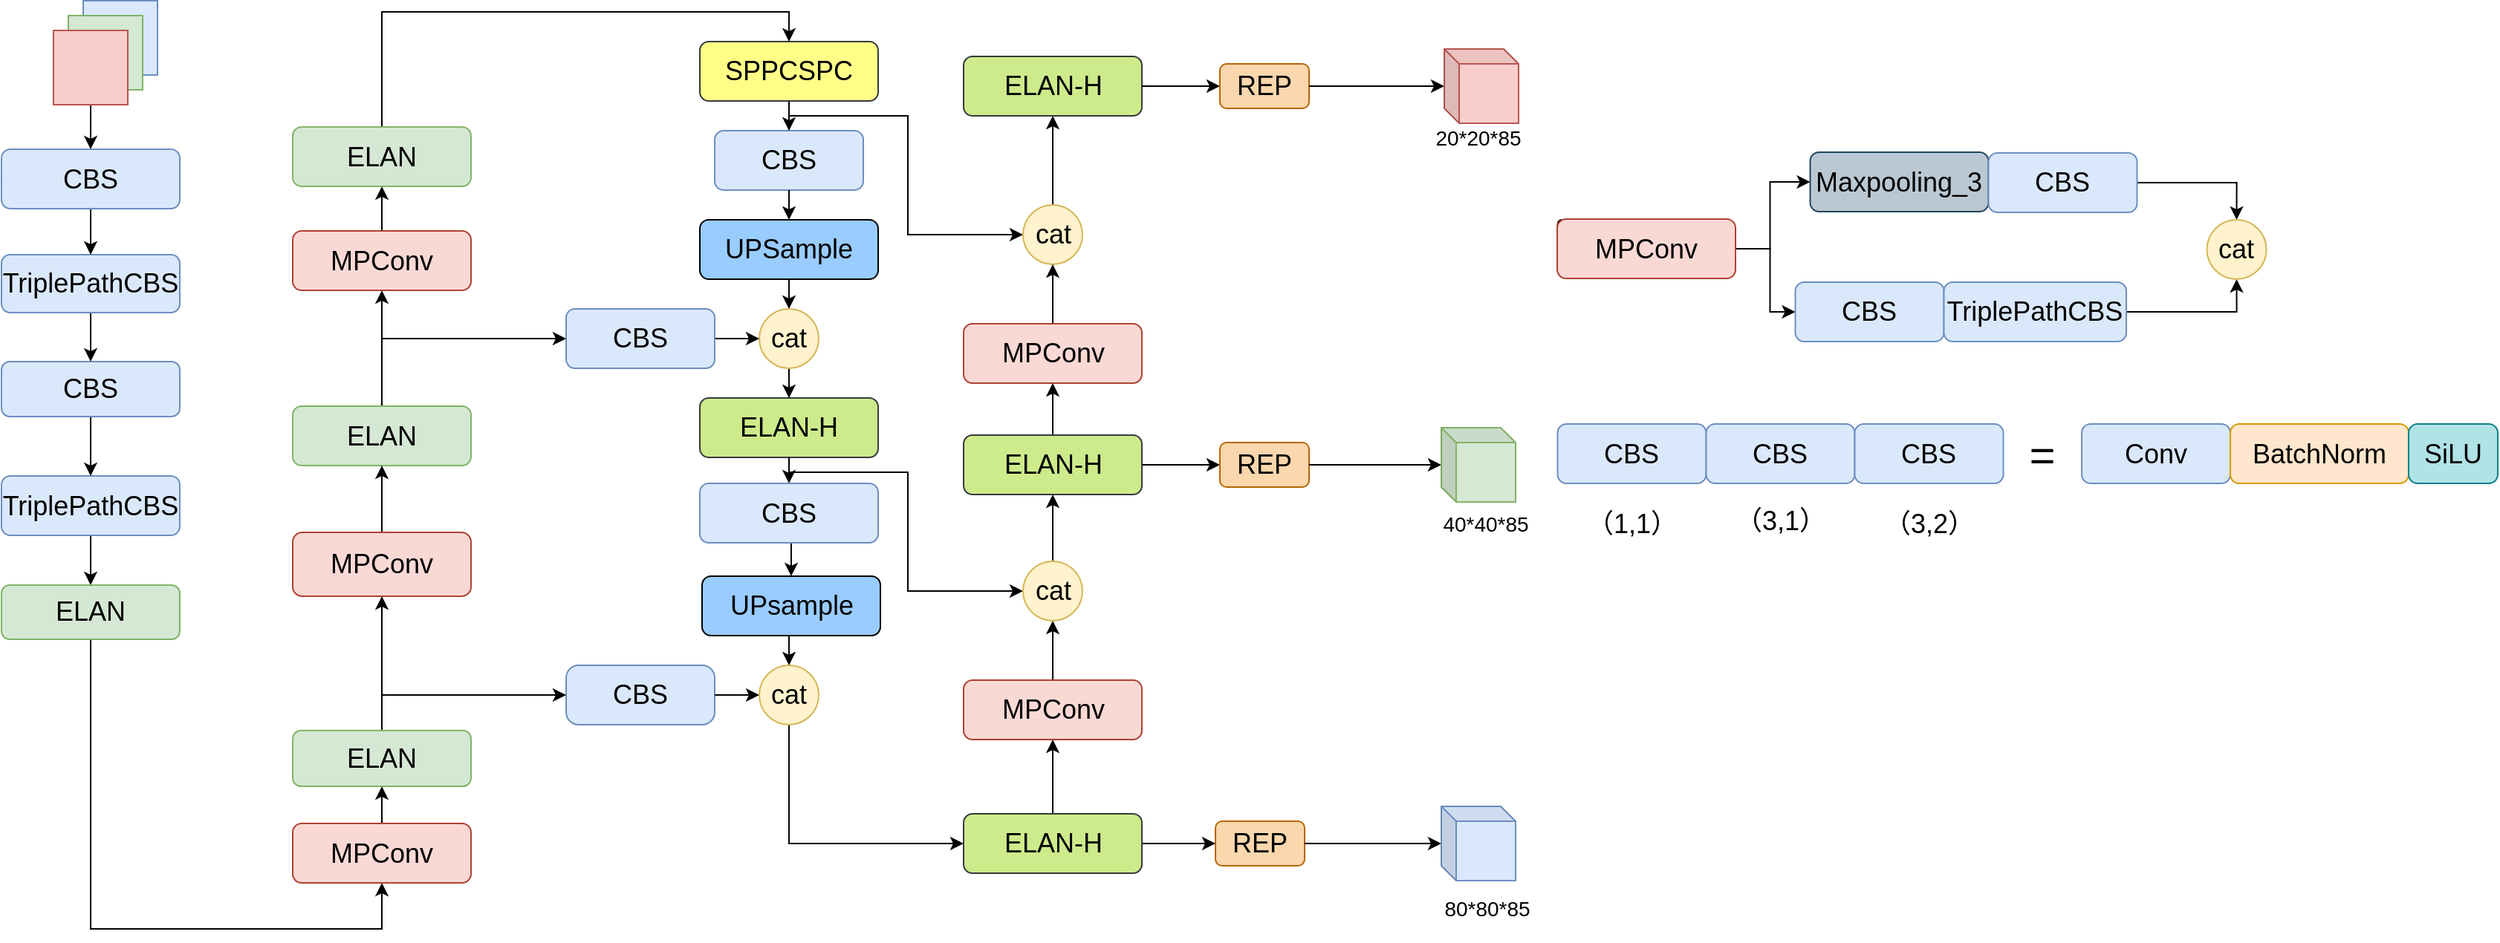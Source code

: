 <mxfile version="23.1.7" type="github">
  <diagram id="i7gGXflLBzXJQ1Onad0F" name="第 1 页">
    <mxGraphModel dx="2263" dy="862" grid="1" gridSize="10" guides="1" tooltips="1" connect="1" arrows="1" fold="1" page="1" pageScale="1" pageWidth="827" pageHeight="1169" math="0" shadow="0">
      <root>
        <mxCell id="0" />
        <mxCell id="1" parent="0" />
        <mxCell id="0HR0Q5YfOQkqM-VOm0JT-1" style="edgeStyle=orthogonalEdgeStyle;rounded=0;orthogonalLoop=1;jettySize=auto;html=1;exitX=0.5;exitY=1;exitDx=0;exitDy=0;" edge="1" parent="1" source="0HR0Q5YfOQkqM-VOm0JT-3" target="0HR0Q5YfOQkqM-VOm0JT-4">
          <mxGeometry relative="1" as="geometry" />
        </mxCell>
        <mxCell id="0HR0Q5YfOQkqM-VOm0JT-2" style="edgeStyle=orthogonalEdgeStyle;rounded=0;orthogonalLoop=1;jettySize=auto;html=1;exitX=0.5;exitY=1;exitDx=0;exitDy=0;entryX=0;entryY=0.5;entryDx=0;entryDy=0;" edge="1" parent="1" source="0HR0Q5YfOQkqM-VOm0JT-3" target="0HR0Q5YfOQkqM-VOm0JT-20">
          <mxGeometry relative="1" as="geometry">
            <Array as="points">
              <mxPoint x="310" y="170" />
              <mxPoint x="390" y="170" />
              <mxPoint x="390" y="250" />
            </Array>
          </mxGeometry>
        </mxCell>
        <mxCell id="0HR0Q5YfOQkqM-VOm0JT-3" value="&lt;font style=&quot;font-size: 18px;&quot;&gt;SPPCSPC&lt;/font&gt;" style="rounded=1;whiteSpace=wrap;html=1;fillColor=#ffff88;strokeColor=#36393d;" vertex="1" parent="1">
          <mxGeometry x="250" y="120" width="120" height="40" as="geometry" />
        </mxCell>
        <mxCell id="0HR0Q5YfOQkqM-VOm0JT-4" value="&lt;font style=&quot;font-size: 18px;&quot;&gt;CBS&lt;/font&gt;" style="rounded=1;whiteSpace=wrap;html=1;fillColor=#dae8fc;strokeColor=#6c8ebf;" vertex="1" parent="1">
          <mxGeometry x="260" y="180" width="100" height="40" as="geometry" />
        </mxCell>
        <mxCell id="0HR0Q5YfOQkqM-VOm0JT-5" style="edgeStyle=orthogonalEdgeStyle;rounded=0;orthogonalLoop=1;jettySize=auto;html=1;exitX=0.5;exitY=1;exitDx=0;exitDy=0;entryX=0.5;entryY=0;entryDx=0;entryDy=0;" edge="1" parent="1" source="0HR0Q5YfOQkqM-VOm0JT-6" target="0HR0Q5YfOQkqM-VOm0JT-8">
          <mxGeometry relative="1" as="geometry" />
        </mxCell>
        <mxCell id="0HR0Q5YfOQkqM-VOm0JT-6" value="&lt;font style=&quot;font-size: 18px;&quot;&gt;UPSample&lt;/font&gt;" style="rounded=1;whiteSpace=wrap;html=1;fillColor=#99CCFF;" vertex="1" parent="1">
          <mxGeometry x="250" y="240" width="120" height="40" as="geometry" />
        </mxCell>
        <mxCell id="0HR0Q5YfOQkqM-VOm0JT-7" value="" style="edgeStyle=orthogonalEdgeStyle;rounded=0;orthogonalLoop=1;jettySize=auto;html=1;" edge="1" parent="1" source="0HR0Q5YfOQkqM-VOm0JT-8" target="0HR0Q5YfOQkqM-VOm0JT-15">
          <mxGeometry relative="1" as="geometry" />
        </mxCell>
        <mxCell id="0HR0Q5YfOQkqM-VOm0JT-8" value="&lt;font style=&quot;font-size: 18px;&quot;&gt;cat&lt;/font&gt;" style="ellipse;whiteSpace=wrap;html=1;rounded=1;fillColor=#fff2cc;strokeColor=#d6b656;" vertex="1" parent="1">
          <mxGeometry x="290" y="300" width="40" height="40" as="geometry" />
        </mxCell>
        <mxCell id="0HR0Q5YfOQkqM-VOm0JT-9" style="edgeStyle=orthogonalEdgeStyle;rounded=0;orthogonalLoop=1;jettySize=auto;html=1;exitX=1;exitY=0.5;exitDx=0;exitDy=0;" edge="1" parent="1" source="0HR0Q5YfOQkqM-VOm0JT-10" target="0HR0Q5YfOQkqM-VOm0JT-8">
          <mxGeometry relative="1" as="geometry" />
        </mxCell>
        <mxCell id="0HR0Q5YfOQkqM-VOm0JT-10" value="&lt;font style=&quot;font-size: 18px;&quot;&gt;CBS&lt;/font&gt;" style="rounded=1;whiteSpace=wrap;html=1;fillColor=#dae8fc;strokeColor=#6c8ebf;" vertex="1" parent="1">
          <mxGeometry x="160" y="300" width="100" height="40" as="geometry" />
        </mxCell>
        <mxCell id="0HR0Q5YfOQkqM-VOm0JT-11" value="&lt;font style=&quot;font-size: 18px;&quot;&gt;CBS&lt;/font&gt;" style="rounded=1;whiteSpace=wrap;html=1;fillColor=#dae8fc;strokeColor=#6c8ebf;arcSize=21;" vertex="1" parent="1">
          <mxGeometry x="160" y="540" width="100" height="40" as="geometry" />
        </mxCell>
        <mxCell id="0HR0Q5YfOQkqM-VOm0JT-12" value="" style="edgeStyle=orthogonalEdgeStyle;rounded=0;orthogonalLoop=1;jettySize=auto;html=1;entryX=0;entryY=0.5;entryDx=0;entryDy=0;" edge="1" parent="1" source="0HR0Q5YfOQkqM-VOm0JT-13" target="0HR0Q5YfOQkqM-VOm0JT-50">
          <mxGeometry relative="1" as="geometry">
            <mxPoint x="310.571" y="600" as="targetPoint" />
            <Array as="points">
              <mxPoint x="310" y="660" />
            </Array>
          </mxGeometry>
        </mxCell>
        <mxCell id="0HR0Q5YfOQkqM-VOm0JT-13" value="&lt;font style=&quot;font-size: 18px;&quot;&gt;cat&lt;/font&gt;" style="ellipse;whiteSpace=wrap;html=1;rounded=1;fillColor=#fff2cc;strokeColor=#d6b656;" vertex="1" parent="1">
          <mxGeometry x="290" y="540" width="40" height="40" as="geometry" />
        </mxCell>
        <mxCell id="0HR0Q5YfOQkqM-VOm0JT-14" style="edgeStyle=orthogonalEdgeStyle;rounded=0;orthogonalLoop=1;jettySize=auto;html=1;exitX=0.5;exitY=1;exitDx=0;exitDy=0;entryX=0;entryY=0.5;entryDx=0;entryDy=0;" edge="1" parent="1" source="0HR0Q5YfOQkqM-VOm0JT-15" target="0HR0Q5YfOQkqM-VOm0JT-29">
          <mxGeometry relative="1" as="geometry">
            <Array as="points">
              <mxPoint x="310" y="410" />
              <mxPoint x="390" y="410" />
              <mxPoint x="390" y="490" />
            </Array>
          </mxGeometry>
        </mxCell>
        <mxCell id="0HR0Q5YfOQkqM-VOm0JT-15" value="&lt;font style=&quot;font-size: 18px;&quot;&gt;ELAN-H&lt;/font&gt;" style="rounded=1;whiteSpace=wrap;html=1;fillColor=#cdeb8b;strokeColor=#36393d;" vertex="1" parent="1">
          <mxGeometry x="250" y="360" width="120" height="40" as="geometry" />
        </mxCell>
        <mxCell id="0HR0Q5YfOQkqM-VOm0JT-16" style="edgeStyle=orthogonalEdgeStyle;rounded=0;orthogonalLoop=1;jettySize=auto;html=1;exitX=0.5;exitY=1;exitDx=0;exitDy=0;entryX=0.5;entryY=0;entryDx=0;entryDy=0;" edge="1" parent="1" source="0HR0Q5YfOQkqM-VOm0JT-15" target="0HR0Q5YfOQkqM-VOm0JT-51">
          <mxGeometry relative="1" as="geometry">
            <mxPoint x="311" y="445" as="sourcePoint" />
          </mxGeometry>
        </mxCell>
        <mxCell id="0HR0Q5YfOQkqM-VOm0JT-17" style="edgeStyle=orthogonalEdgeStyle;rounded=0;orthogonalLoop=1;jettySize=auto;html=1;exitX=0.5;exitY=1;exitDx=0;exitDy=0;entryX=0.5;entryY=0;entryDx=0;entryDy=0;fontFamily=Tahoma;fontSize=6;" edge="1" parent="1" source="0HR0Q5YfOQkqM-VOm0JT-18" target="0HR0Q5YfOQkqM-VOm0JT-13">
          <mxGeometry relative="1" as="geometry" />
        </mxCell>
        <mxCell id="0HR0Q5YfOQkqM-VOm0JT-18" value="&lt;font style=&quot;font-size: 18px;&quot;&gt;UPsample&lt;/font&gt;" style="rounded=1;whiteSpace=wrap;html=1;fillColor=#99CCFF;" vertex="1" parent="1">
          <mxGeometry x="251.5" y="480" width="120" height="40" as="geometry" />
        </mxCell>
        <mxCell id="0HR0Q5YfOQkqM-VOm0JT-19" style="edgeStyle=orthogonalEdgeStyle;rounded=0;orthogonalLoop=1;jettySize=auto;html=1;exitX=0.5;exitY=0;exitDx=0;exitDy=0;entryX=0.5;entryY=1;entryDx=0;entryDy=0;" edge="1" parent="1" source="0HR0Q5YfOQkqM-VOm0JT-20" target="0HR0Q5YfOQkqM-VOm0JT-30">
          <mxGeometry relative="1" as="geometry" />
        </mxCell>
        <mxCell id="0HR0Q5YfOQkqM-VOm0JT-20" value="&lt;font style=&quot;font-size: 18px;&quot;&gt;cat&lt;/font&gt;" style="ellipse;whiteSpace=wrap;html=1;rounded=1;fillColor=#fff2cc;strokeColor=#d6b656;" vertex="1" parent="1">
          <mxGeometry x="467.5" y="230" width="40" height="40" as="geometry" />
        </mxCell>
        <mxCell id="0HR0Q5YfOQkqM-VOm0JT-21" value="" style="edgeStyle=orthogonalEdgeStyle;rounded=0;orthogonalLoop=1;jettySize=auto;html=1;entryX=0.5;entryY=1;entryDx=0;entryDy=0;" edge="1" parent="1" source="0HR0Q5YfOQkqM-VOm0JT-22" target="0HR0Q5YfOQkqM-VOm0JT-20">
          <mxGeometry relative="1" as="geometry">
            <mxPoint x="486" y="320" as="targetPoint" />
          </mxGeometry>
        </mxCell>
        <mxCell id="0HR0Q5YfOQkqM-VOm0JT-22" value="&lt;font style=&quot;font-size: 18px;&quot;&gt;MPConv&lt;/font&gt;" style="whiteSpace=wrap;html=1;rounded=1;fillColor=#fad9d5;strokeColor=#ae4132;" vertex="1" parent="1">
          <mxGeometry x="427.5" y="310" width="120" height="40" as="geometry" />
        </mxCell>
        <mxCell id="0HR0Q5YfOQkqM-VOm0JT-23" value="" style="edgeStyle=orthogonalEdgeStyle;rounded=0;orthogonalLoop=1;jettySize=auto;html=1;" edge="1" parent="1" source="0HR0Q5YfOQkqM-VOm0JT-25" target="0HR0Q5YfOQkqM-VOm0JT-22">
          <mxGeometry relative="1" as="geometry" />
        </mxCell>
        <mxCell id="0HR0Q5YfOQkqM-VOm0JT-24" style="edgeStyle=orthogonalEdgeStyle;rounded=0;orthogonalLoop=1;jettySize=auto;html=1;exitX=1;exitY=0.5;exitDx=0;exitDy=0;entryX=0;entryY=0.5;entryDx=0;entryDy=0;" edge="1" parent="1" source="0HR0Q5YfOQkqM-VOm0JT-25" target="0HR0Q5YfOQkqM-VOm0JT-33">
          <mxGeometry relative="1" as="geometry" />
        </mxCell>
        <mxCell id="0HR0Q5YfOQkqM-VOm0JT-25" value="&lt;font style=&quot;font-size: 18px;&quot;&gt;ELAN-H&lt;/font&gt;" style="whiteSpace=wrap;html=1;rounded=1;fillColor=#cdeb8b;strokeColor=#36393d;" vertex="1" parent="1">
          <mxGeometry x="427.5" y="385" width="120" height="40" as="geometry" />
        </mxCell>
        <mxCell id="0HR0Q5YfOQkqM-VOm0JT-26" style="edgeStyle=orthogonalEdgeStyle;rounded=0;orthogonalLoop=1;jettySize=auto;html=1;exitX=0.5;exitY=0;exitDx=0;exitDy=0;entryX=0.5;entryY=1;entryDx=0;entryDy=0;" edge="1" parent="1" source="0HR0Q5YfOQkqM-VOm0JT-27" target="0HR0Q5YfOQkqM-VOm0JT-29">
          <mxGeometry relative="1" as="geometry" />
        </mxCell>
        <mxCell id="0HR0Q5YfOQkqM-VOm0JT-27" value="&lt;font style=&quot;font-size: 18px;&quot;&gt;MPConv&lt;/font&gt;" style="whiteSpace=wrap;html=1;rounded=1;fillColor=#fad9d5;strokeColor=#ae4132;" vertex="1" parent="1">
          <mxGeometry x="427.5" y="550" width="120" height="40" as="geometry" />
        </mxCell>
        <mxCell id="0HR0Q5YfOQkqM-VOm0JT-28" value="" style="edgeStyle=orthogonalEdgeStyle;rounded=0;orthogonalLoop=1;jettySize=auto;html=1;" edge="1" parent="1" source="0HR0Q5YfOQkqM-VOm0JT-29" target="0HR0Q5YfOQkqM-VOm0JT-25">
          <mxGeometry relative="1" as="geometry" />
        </mxCell>
        <mxCell id="0HR0Q5YfOQkqM-VOm0JT-29" value="&lt;font style=&quot;font-size: 18px;&quot;&gt;cat&lt;/font&gt;" style="ellipse;whiteSpace=wrap;html=1;rounded=1;fillColor=#fff2cc;strokeColor=#d6b656;" vertex="1" parent="1">
          <mxGeometry x="467.5" y="470" width="40" height="40" as="geometry" />
        </mxCell>
        <mxCell id="0HR0Q5YfOQkqM-VOm0JT-30" value="&lt;font style=&quot;font-size: 18px;&quot;&gt;ELAN-H&lt;/font&gt;" style="rounded=1;whiteSpace=wrap;html=1;fillColor=#cdeb8b;strokeColor=#36393d;" vertex="1" parent="1">
          <mxGeometry x="427.5" y="130" width="120" height="40" as="geometry" />
        </mxCell>
        <mxCell id="0HR0Q5YfOQkqM-VOm0JT-31" style="edgeStyle=orthogonalEdgeStyle;rounded=0;orthogonalLoop=1;jettySize=auto;html=1;entryX=0;entryY=0.5;entryDx=0;entryDy=0;exitX=1;exitY=0.5;exitDx=0;exitDy=0;" edge="1" parent="1" source="0HR0Q5YfOQkqM-VOm0JT-30" target="0HR0Q5YfOQkqM-VOm0JT-32">
          <mxGeometry relative="1" as="geometry">
            <mxPoint x="538" y="140" as="sourcePoint" />
          </mxGeometry>
        </mxCell>
        <mxCell id="0HR0Q5YfOQkqM-VOm0JT-32" value="&lt;font style=&quot;font-size: 18px;&quot;&gt;REP&lt;/font&gt;" style="rounded=1;whiteSpace=wrap;html=1;fillColor=#fad7ac;strokeColor=#b46504;" vertex="1" parent="1">
          <mxGeometry x="600" y="135" width="60" height="30" as="geometry" />
        </mxCell>
        <mxCell id="0HR0Q5YfOQkqM-VOm0JT-33" value="&lt;font style=&quot;font-size: 18px;&quot;&gt;REP&lt;/font&gt;" style="rounded=1;whiteSpace=wrap;html=1;fillColor=#fad7ac;strokeColor=#b46504;" vertex="1" parent="1">
          <mxGeometry x="600" y="390" width="60" height="30" as="geometry" />
        </mxCell>
        <mxCell id="0HR0Q5YfOQkqM-VOm0JT-34" value="&lt;font style=&quot;font-size: 18px;&quot;&gt;REP&lt;/font&gt;" style="rounded=1;whiteSpace=wrap;html=1;fillColor=#fad7ac;strokeColor=#b46504;" vertex="1" parent="1">
          <mxGeometry x="597" y="645" width="60" height="30" as="geometry" />
        </mxCell>
        <mxCell id="0HR0Q5YfOQkqM-VOm0JT-35" value="" style="edgeStyle=orthogonalEdgeStyle;rounded=0;orthogonalLoop=1;jettySize=auto;html=1;exitX=1;exitY=0.5;exitDx=0;exitDy=0;" edge="1" parent="1" source="0HR0Q5YfOQkqM-VOm0JT-32" target="0HR0Q5YfOQkqM-VOm0JT-38">
          <mxGeometry relative="1" as="geometry">
            <mxPoint x="721" y="150.0" as="sourcePoint" />
          </mxGeometry>
        </mxCell>
        <mxCell id="0HR0Q5YfOQkqM-VOm0JT-36" value="" style="edgeStyle=orthogonalEdgeStyle;rounded=0;orthogonalLoop=1;jettySize=auto;html=1;exitX=1;exitY=0.5;exitDx=0;exitDy=0;" edge="1" parent="1" source="0HR0Q5YfOQkqM-VOm0JT-33" target="0HR0Q5YfOQkqM-VOm0JT-39">
          <mxGeometry relative="1" as="geometry">
            <mxPoint x="721" y="363.5" as="sourcePoint" />
          </mxGeometry>
        </mxCell>
        <mxCell id="0HR0Q5YfOQkqM-VOm0JT-37" value="" style="edgeStyle=orthogonalEdgeStyle;rounded=0;orthogonalLoop=1;jettySize=auto;html=1;exitX=1;exitY=0.5;exitDx=0;exitDy=0;" edge="1" parent="1" source="0HR0Q5YfOQkqM-VOm0JT-34" target="0HR0Q5YfOQkqM-VOm0JT-40">
          <mxGeometry relative="1" as="geometry">
            <mxPoint x="718" y="665" as="sourcePoint" />
          </mxGeometry>
        </mxCell>
        <mxCell id="0HR0Q5YfOQkqM-VOm0JT-38" value="" style="shape=cube;whiteSpace=wrap;html=1;boundedLbl=1;backgroundOutline=1;darkOpacity=0.05;darkOpacity2=0.1;size=10;fontStyle=1;fillColor=#f8cecc;strokeColor=#b85450;" vertex="1" parent="1">
          <mxGeometry x="751" y="125" width="50" height="50" as="geometry" />
        </mxCell>
        <mxCell id="0HR0Q5YfOQkqM-VOm0JT-39" value="" style="shape=cube;whiteSpace=wrap;html=1;boundedLbl=1;backgroundOutline=1;darkOpacity=0.05;darkOpacity2=0.1;size=10;fillColor=#d5e8d4;strokeColor=#82b366;" vertex="1" parent="1">
          <mxGeometry x="749" y="380" width="50" height="50" as="geometry" />
        </mxCell>
        <mxCell id="0HR0Q5YfOQkqM-VOm0JT-40" value="" style="shape=cube;whiteSpace=wrap;html=1;boundedLbl=1;backgroundOutline=1;darkOpacity=0.05;darkOpacity2=0.1;size=10;fillColor=#dae8fc;strokeColor=#6c8ebf;" vertex="1" parent="1">
          <mxGeometry x="749" y="635" width="50" height="50" as="geometry" />
        </mxCell>
        <mxCell id="0HR0Q5YfOQkqM-VOm0JT-41" value="&lt;font style=&quot;font-size: 14px;&quot;&gt;20*20*85&lt;/font&gt;" style="text;html=1;strokeColor=none;fillColor=none;align=center;verticalAlign=middle;whiteSpace=wrap;rounded=0;strokeWidth=1;fontSize=12;" vertex="1" parent="1">
          <mxGeometry x="746" y="170" width="56" height="30" as="geometry" />
        </mxCell>
        <mxCell id="0HR0Q5YfOQkqM-VOm0JT-42" value="&lt;font style=&quot;font-size: 14px;&quot;&gt;40*40*85&lt;/font&gt;" style="text;html=1;strokeColor=none;fillColor=none;align=center;verticalAlign=middle;whiteSpace=wrap;rounded=0;strokeWidth=1;fontSize=12;" vertex="1" parent="1">
          <mxGeometry x="751" y="430" width="56" height="30" as="geometry" />
        </mxCell>
        <mxCell id="0HR0Q5YfOQkqM-VOm0JT-43" value="&lt;font style=&quot;font-size: 14px;&quot;&gt;80*80*85&lt;/font&gt;" style="text;html=1;strokeColor=none;fillColor=none;align=center;verticalAlign=middle;whiteSpace=wrap;rounded=0;strokeWidth=1;fontSize=12;" vertex="1" parent="1">
          <mxGeometry x="752" y="689" width="56" height="30" as="geometry" />
        </mxCell>
        <mxCell id="0HR0Q5YfOQkqM-VOm0JT-44" style="edgeStyle=orthogonalEdgeStyle;rounded=0;orthogonalLoop=1;jettySize=auto;html=1;exitX=1;exitY=0.5;exitDx=0;exitDy=0;entryX=0;entryY=0.5;entryDx=0;entryDy=0;fontFamily=Tahoma;fontSize=6;" edge="1" parent="1" source="0HR0Q5YfOQkqM-VOm0JT-11" target="0HR0Q5YfOQkqM-VOm0JT-13">
          <mxGeometry relative="1" as="geometry">
            <mxPoint x="273.5" y="565" as="sourcePoint" />
          </mxGeometry>
        </mxCell>
        <mxCell id="0HR0Q5YfOQkqM-VOm0JT-45" style="edgeStyle=orthogonalEdgeStyle;rounded=0;orthogonalLoop=1;jettySize=auto;html=1;exitX=0.5;exitY=1;exitDx=0;exitDy=0;entryX=0.5;entryY=0;entryDx=0;entryDy=0;fontFamily=Tahoma;fontSize=6;" edge="1" parent="1" source="0HR0Q5YfOQkqM-VOm0JT-51" target="0HR0Q5YfOQkqM-VOm0JT-18">
          <mxGeometry relative="1" as="geometry">
            <mxPoint x="310" y="506" as="sourcePoint" />
          </mxGeometry>
        </mxCell>
        <mxCell id="0HR0Q5YfOQkqM-VOm0JT-46" style="edgeStyle=orthogonalEdgeStyle;rounded=0;orthogonalLoop=1;jettySize=auto;html=1;exitX=0.5;exitY=1;exitDx=0;exitDy=0;entryX=0.5;entryY=0;entryDx=0;entryDy=0;fontFamily=Tahoma;fontSize=6;" edge="1" parent="1" source="0HR0Q5YfOQkqM-VOm0JT-4" target="0HR0Q5YfOQkqM-VOm0JT-6">
          <mxGeometry relative="1" as="geometry">
            <mxPoint x="310" y="287" as="sourcePoint" />
          </mxGeometry>
        </mxCell>
        <mxCell id="0HR0Q5YfOQkqM-VOm0JT-47" style="edgeStyle=orthogonalEdgeStyle;rounded=0;orthogonalLoop=1;jettySize=auto;html=1;exitX=0.5;exitY=1;exitDx=0;exitDy=0;fontFamily=Tahoma;fontSize=6;" edge="1" parent="1">
          <mxGeometry relative="1" as="geometry">
            <mxPoint x="360" y="290.5" as="sourcePoint" />
            <mxPoint x="360" y="290.5" as="targetPoint" />
          </mxGeometry>
        </mxCell>
        <mxCell id="0HR0Q5YfOQkqM-VOm0JT-48" style="edgeStyle=orthogonalEdgeStyle;rounded=0;orthogonalLoop=1;jettySize=auto;html=1;exitX=1;exitY=0.5;exitDx=0;exitDy=0;entryX=0;entryY=0.5;entryDx=0;entryDy=0;" edge="1" parent="1" source="0HR0Q5YfOQkqM-VOm0JT-50" target="0HR0Q5YfOQkqM-VOm0JT-34">
          <mxGeometry relative="1" as="geometry" />
        </mxCell>
        <mxCell id="0HR0Q5YfOQkqM-VOm0JT-49" style="edgeStyle=orthogonalEdgeStyle;rounded=0;orthogonalLoop=1;jettySize=auto;html=1;exitX=0.5;exitY=0;exitDx=0;exitDy=0;entryX=0.5;entryY=1;entryDx=0;entryDy=0;" edge="1" parent="1" source="0HR0Q5YfOQkqM-VOm0JT-50" target="0HR0Q5YfOQkqM-VOm0JT-27">
          <mxGeometry relative="1" as="geometry" />
        </mxCell>
        <mxCell id="0HR0Q5YfOQkqM-VOm0JT-50" value="&lt;font style=&quot;font-size: 18px;&quot;&gt;ELAN-H&lt;/font&gt;" style="whiteSpace=wrap;html=1;rounded=1;fillColor=#cdeb8b;strokeColor=#36393d;" vertex="1" parent="1">
          <mxGeometry x="427.5" y="640" width="120" height="40" as="geometry" />
        </mxCell>
        <mxCell id="0HR0Q5YfOQkqM-VOm0JT-51" value="&lt;font style=&quot;font-size: 18px;&quot;&gt;CBS&lt;/font&gt;" style="rounded=1;whiteSpace=wrap;html=1;fillColor=#dae8fc;strokeColor=#6c8ebf;" vertex="1" parent="1">
          <mxGeometry x="250" y="417.5" width="120" height="40" as="geometry" />
        </mxCell>
        <mxCell id="0HR0Q5YfOQkqM-VOm0JT-52" value="" style="whiteSpace=wrap;html=1;aspect=fixed;fillColor=#dae8fc;strokeColor=#6c8ebf;" vertex="1" parent="1">
          <mxGeometry x="-165" y="92.5" width="50" height="50" as="geometry" />
        </mxCell>
        <mxCell id="0HR0Q5YfOQkqM-VOm0JT-53" value="" style="whiteSpace=wrap;html=1;aspect=fixed;fillColor=#d5e8d4;strokeColor=#82b366;" vertex="1" parent="1">
          <mxGeometry x="-175" y="102.5" width="50" height="50" as="geometry" />
        </mxCell>
        <mxCell id="0HR0Q5YfOQkqM-VOm0JT-54" style="edgeStyle=orthogonalEdgeStyle;rounded=0;orthogonalLoop=1;jettySize=auto;html=1;exitX=0.5;exitY=1;exitDx=0;exitDy=0;entryX=0.5;entryY=0;entryDx=0;entryDy=0;" edge="1" parent="1" source="0HR0Q5YfOQkqM-VOm0JT-55" target="0HR0Q5YfOQkqM-VOm0JT-63">
          <mxGeometry relative="1" as="geometry" />
        </mxCell>
        <mxCell id="0HR0Q5YfOQkqM-VOm0JT-55" value="" style="whiteSpace=wrap;html=1;aspect=fixed;fillColor=#f8cecc;strokeColor=#b85450;" vertex="1" parent="1">
          <mxGeometry x="-185" y="112.5" width="50" height="50" as="geometry" />
        </mxCell>
        <mxCell id="0HR0Q5YfOQkqM-VOm0JT-56" style="edgeStyle=orthogonalEdgeStyle;rounded=0;orthogonalLoop=1;jettySize=auto;html=1;exitX=0.5;exitY=1;exitDx=0;exitDy=0;" edge="1" parent="1" source="0HR0Q5YfOQkqM-VOm0JT-57" target="0HR0Q5YfOQkqM-VOm0JT-65">
          <mxGeometry relative="1" as="geometry" />
        </mxCell>
        <mxCell id="0HR0Q5YfOQkqM-VOm0JT-57" value="&lt;font style=&quot;font-size: 18px;&quot;&gt;TriplePathCBS&lt;/font&gt;" style="rounded=1;whiteSpace=wrap;html=1;fillColor=#dae8fc;strokeColor=#6c8ebf;" vertex="1" parent="1">
          <mxGeometry x="-220" y="412.51" width="120" height="39.99" as="geometry" />
        </mxCell>
        <mxCell id="0HR0Q5YfOQkqM-VOm0JT-58" style="edgeStyle=orthogonalEdgeStyle;rounded=0;orthogonalLoop=1;jettySize=auto;html=1;exitX=0.5;exitY=1;exitDx=0;exitDy=0;entryX=0.5;entryY=0;entryDx=0;entryDy=0;" edge="1" parent="1" source="0HR0Q5YfOQkqM-VOm0JT-59" target="0HR0Q5YfOQkqM-VOm0JT-57">
          <mxGeometry relative="1" as="geometry" />
        </mxCell>
        <mxCell id="0HR0Q5YfOQkqM-VOm0JT-59" value="&lt;font style=&quot;font-size: 18px;&quot;&gt;CBS&lt;/font&gt;" style="rounded=1;whiteSpace=wrap;html=1;fillColor=#dae8fc;strokeColor=#6c8ebf;" vertex="1" parent="1">
          <mxGeometry x="-220" y="335.5" width="120" height="37" as="geometry" />
        </mxCell>
        <mxCell id="0HR0Q5YfOQkqM-VOm0JT-60" style="edgeStyle=orthogonalEdgeStyle;rounded=0;orthogonalLoop=1;jettySize=auto;html=1;exitX=0.5;exitY=1;exitDx=0;exitDy=0;entryX=0.5;entryY=0;entryDx=0;entryDy=0;" edge="1" parent="1" source="0HR0Q5YfOQkqM-VOm0JT-61" target="0HR0Q5YfOQkqM-VOm0JT-59">
          <mxGeometry relative="1" as="geometry" />
        </mxCell>
        <mxCell id="0HR0Q5YfOQkqM-VOm0JT-61" value="&lt;font style=&quot;font-size: 18px;&quot;&gt;TriplePathCBS&lt;/font&gt;" style="rounded=1;whiteSpace=wrap;html=1;fillColor=#dae8fc;strokeColor=#6c8ebf;" vertex="1" parent="1">
          <mxGeometry x="-220" y="263.5" width="120" height="39" as="geometry" />
        </mxCell>
        <mxCell id="0HR0Q5YfOQkqM-VOm0JT-62" style="edgeStyle=orthogonalEdgeStyle;rounded=0;orthogonalLoop=1;jettySize=auto;html=1;exitX=0.5;exitY=1;exitDx=0;exitDy=0;entryX=0.5;entryY=0;entryDx=0;entryDy=0;" edge="1" parent="1" source="0HR0Q5YfOQkqM-VOm0JT-63" target="0HR0Q5YfOQkqM-VOm0JT-61">
          <mxGeometry relative="1" as="geometry" />
        </mxCell>
        <mxCell id="0HR0Q5YfOQkqM-VOm0JT-63" value="&lt;font style=&quot;font-size: 18px;&quot;&gt;CBS&lt;/font&gt;" style="rounded=1;whiteSpace=wrap;html=1;fillColor=#dae8fc;strokeColor=#6c8ebf;" vertex="1" parent="1">
          <mxGeometry x="-220" y="192.5" width="120" height="40" as="geometry" />
        </mxCell>
        <mxCell id="0HR0Q5YfOQkqM-VOm0JT-64" style="edgeStyle=orthogonalEdgeStyle;rounded=0;orthogonalLoop=1;jettySize=auto;html=1;exitX=0.5;exitY=1;exitDx=0;exitDy=0;entryX=0.5;entryY=1;entryDx=0;entryDy=0;" edge="1" parent="1" source="0HR0Q5YfOQkqM-VOm0JT-65" target="0HR0Q5YfOQkqM-VOm0JT-67">
          <mxGeometry relative="1" as="geometry">
            <Array as="points">
              <mxPoint x="-160" y="717.5" />
              <mxPoint x="36" y="717.5" />
            </Array>
          </mxGeometry>
        </mxCell>
        <mxCell id="0HR0Q5YfOQkqM-VOm0JT-65" value="&lt;font style=&quot;font-size: 18px;&quot;&gt;ELAN&lt;/font&gt;" style="rounded=1;whiteSpace=wrap;html=1;fillColor=#d5e8d4;strokeColor=#82b366;" vertex="1" parent="1">
          <mxGeometry x="-220" y="486" width="120" height="36.5" as="geometry" />
        </mxCell>
        <mxCell id="0HR0Q5YfOQkqM-VOm0JT-66" value="" style="edgeStyle=orthogonalEdgeStyle;rounded=0;orthogonalLoop=1;jettySize=auto;html=1;" edge="1" parent="1" source="0HR0Q5YfOQkqM-VOm0JT-67" target="0HR0Q5YfOQkqM-VOm0JT-70">
          <mxGeometry relative="1" as="geometry" />
        </mxCell>
        <mxCell id="0HR0Q5YfOQkqM-VOm0JT-67" value="&lt;font style=&quot;font-size: 18px;&quot;&gt;MPConv&lt;/font&gt;" style="rounded=1;whiteSpace=wrap;html=1;fillColor=#fad9d5;strokeColor=#ae4132;" vertex="1" parent="1">
          <mxGeometry x="-24" y="646.5" width="120" height="40" as="geometry" />
        </mxCell>
        <mxCell id="0HR0Q5YfOQkqM-VOm0JT-68" value="" style="edgeStyle=orthogonalEdgeStyle;rounded=0;orthogonalLoop=1;jettySize=auto;html=1;fontSize=30;" edge="1" parent="1" source="0HR0Q5YfOQkqM-VOm0JT-70" target="0HR0Q5YfOQkqM-VOm0JT-79">
          <mxGeometry relative="1" as="geometry" />
        </mxCell>
        <mxCell id="0HR0Q5YfOQkqM-VOm0JT-69" style="edgeStyle=orthogonalEdgeStyle;rounded=0;orthogonalLoop=1;jettySize=auto;html=1;exitX=0.5;exitY=0;exitDx=0;exitDy=0;entryX=0;entryY=0.5;entryDx=0;entryDy=0;" edge="1" parent="1" source="0HR0Q5YfOQkqM-VOm0JT-70" target="0HR0Q5YfOQkqM-VOm0JT-11">
          <mxGeometry relative="1" as="geometry" />
        </mxCell>
        <mxCell id="0HR0Q5YfOQkqM-VOm0JT-70" value="&lt;font style=&quot;font-size: 18px;&quot;&gt;ELAN&lt;/font&gt;" style="rounded=1;whiteSpace=wrap;html=1;fillColor=#d5e8d4;strokeColor=#82b366;" vertex="1" parent="1">
          <mxGeometry x="-24" y="583.86" width="120" height="37.64" as="geometry" />
        </mxCell>
        <mxCell id="0HR0Q5YfOQkqM-VOm0JT-71" style="edgeStyle=orthogonalEdgeStyle;rounded=0;orthogonalLoop=1;jettySize=auto;html=1;exitX=0.5;exitY=0;exitDx=0;exitDy=0;entryX=0.5;entryY=1;entryDx=0;entryDy=0;" edge="1" parent="1" source="0HR0Q5YfOQkqM-VOm0JT-73" target="0HR0Q5YfOQkqM-VOm0JT-75">
          <mxGeometry relative="1" as="geometry" />
        </mxCell>
        <mxCell id="0HR0Q5YfOQkqM-VOm0JT-72" style="edgeStyle=orthogonalEdgeStyle;rounded=0;orthogonalLoop=1;jettySize=auto;html=1;exitX=0.5;exitY=0;exitDx=0;exitDy=0;entryX=0;entryY=0.5;entryDx=0;entryDy=0;" edge="1" parent="1" source="0HR0Q5YfOQkqM-VOm0JT-73" target="0HR0Q5YfOQkqM-VOm0JT-10">
          <mxGeometry relative="1" as="geometry" />
        </mxCell>
        <mxCell id="0HR0Q5YfOQkqM-VOm0JT-73" value="&lt;font style=&quot;font-size: 18px;&quot;&gt;ELAN&lt;/font&gt;" style="rounded=1;whiteSpace=wrap;html=1;fillColor=#d5e8d4;strokeColor=#82b366;" vertex="1" parent="1">
          <mxGeometry x="-24" y="365.5" width="120" height="40" as="geometry" />
        </mxCell>
        <mxCell id="0HR0Q5YfOQkqM-VOm0JT-74" style="edgeStyle=orthogonalEdgeStyle;rounded=0;orthogonalLoop=1;jettySize=auto;html=1;exitX=0.5;exitY=0;exitDx=0;exitDy=0;" edge="1" parent="1" source="0HR0Q5YfOQkqM-VOm0JT-75" target="0HR0Q5YfOQkqM-VOm0JT-77">
          <mxGeometry relative="1" as="geometry" />
        </mxCell>
        <mxCell id="0HR0Q5YfOQkqM-VOm0JT-75" value="&lt;font style=&quot;font-size: 18px;&quot;&gt;MPConv&lt;/font&gt;" style="rounded=1;whiteSpace=wrap;html=1;fillColor=#fad9d5;strokeColor=#ae4132;" vertex="1" parent="1">
          <mxGeometry x="-24" y="247.5" width="120" height="40" as="geometry" />
        </mxCell>
        <mxCell id="0HR0Q5YfOQkqM-VOm0JT-76" style="edgeStyle=orthogonalEdgeStyle;rounded=0;orthogonalLoop=1;jettySize=auto;html=1;exitX=0.5;exitY=0;exitDx=0;exitDy=0;entryX=0.5;entryY=0;entryDx=0;entryDy=0;" edge="1" parent="1" source="0HR0Q5YfOQkqM-VOm0JT-77" target="0HR0Q5YfOQkqM-VOm0JT-3">
          <mxGeometry relative="1" as="geometry" />
        </mxCell>
        <mxCell id="0HR0Q5YfOQkqM-VOm0JT-77" value="&lt;font style=&quot;font-size: 18px;&quot;&gt;ELAN&lt;/font&gt;" style="rounded=1;whiteSpace=wrap;html=1;fillColor=#d5e8d4;strokeColor=#82b366;" vertex="1" parent="1">
          <mxGeometry x="-24" y="177.5" width="120" height="40" as="geometry" />
        </mxCell>
        <mxCell id="0HR0Q5YfOQkqM-VOm0JT-78" value="" style="edgeStyle=orthogonalEdgeStyle;rounded=0;orthogonalLoop=1;jettySize=auto;html=1;fontSize=30;" edge="1" parent="1" source="0HR0Q5YfOQkqM-VOm0JT-79" target="0HR0Q5YfOQkqM-VOm0JT-73">
          <mxGeometry relative="1" as="geometry" />
        </mxCell>
        <mxCell id="0HR0Q5YfOQkqM-VOm0JT-79" value="&lt;font style=&quot;font-size: 18px;&quot;&gt;MPConv&lt;/font&gt;" style="rounded=1;whiteSpace=wrap;html=1;fillColor=#fad9d5;strokeColor=#ae4132;" vertex="1" parent="1">
          <mxGeometry x="-24" y="450.5" width="120" height="43.02" as="geometry" />
        </mxCell>
        <mxCell id="0HR0Q5YfOQkqM-VOm0JT-80" value="CBS" style="rounded=1;whiteSpace=wrap;html=1;fillColor=#dae8fc;strokeColor=#6c8ebf;fontSize=18;" vertex="1" parent="1">
          <mxGeometry x="827.25" y="377.5" width="100" height="40" as="geometry" />
        </mxCell>
        <mxCell id="0HR0Q5YfOQkqM-VOm0JT-81" value="CBS" style="rounded=1;whiteSpace=wrap;html=1;fillColor=#dae8fc;strokeColor=#6c8ebf;fontSize=18;" vertex="1" parent="1">
          <mxGeometry x="927.25" y="377.5" width="100" height="40" as="geometry" />
        </mxCell>
        <mxCell id="0HR0Q5YfOQkqM-VOm0JT-82" value="CBS" style="rounded=1;whiteSpace=wrap;html=1;fillColor=#dae8fc;strokeColor=#6c8ebf;fontSize=18;" vertex="1" parent="1">
          <mxGeometry x="1027.25" y="377.5" width="100" height="40" as="geometry" />
        </mxCell>
        <mxCell id="0HR0Q5YfOQkqM-VOm0JT-83" value="Conv" style="rounded=1;whiteSpace=wrap;html=1;fillColor=#dae8fc;strokeColor=#6c8ebf;fontSize=18;" vertex="1" parent="1">
          <mxGeometry x="1180" y="377.5" width="100" height="40" as="geometry" />
        </mxCell>
        <mxCell id="0HR0Q5YfOQkqM-VOm0JT-84" value="BatchNorm" style="rounded=1;whiteSpace=wrap;html=1;fillColor=#ffe6cc;strokeColor=#d79b00;fontSize=18;" vertex="1" parent="1">
          <mxGeometry x="1280" y="377.5" width="120" height="40" as="geometry" />
        </mxCell>
        <mxCell id="0HR0Q5YfOQkqM-VOm0JT-85" value="SiLU" style="rounded=1;whiteSpace=wrap;html=1;fillColor=#b0e3e6;strokeColor=#0e8088;fontSize=18;" vertex="1" parent="1">
          <mxGeometry x="1400" y="377.5" width="60" height="40" as="geometry" />
        </mxCell>
        <mxCell id="0HR0Q5YfOQkqM-VOm0JT-104" value="MPConv" style="rounded=1;whiteSpace=wrap;html=1;" vertex="1" parent="1">
          <mxGeometry x="827.25" y="240" width="50" height="20" as="geometry" />
        </mxCell>
        <mxCell id="0HR0Q5YfOQkqM-VOm0JT-105" value="CBS" style="rounded=1;whiteSpace=wrap;html=1;fillColor=#dae8fc;strokeColor=#6c8ebf;fontSize=18;" vertex="1" parent="1">
          <mxGeometry x="987.25" y="282" width="100" height="40" as="geometry" />
        </mxCell>
        <mxCell id="0HR0Q5YfOQkqM-VOm0JT-106" value="Maxpooling_3" style="rounded=1;whiteSpace=wrap;html=1;fillColor=#bac8d3;strokeColor=#23445d;fontSize=18;" vertex="1" parent="1">
          <mxGeometry x="997.25" y="194.5" width="120" height="40" as="geometry" />
        </mxCell>
        <mxCell id="0HR0Q5YfOQkqM-VOm0JT-107" style="edgeStyle=orthogonalEdgeStyle;rounded=0;orthogonalLoop=1;jettySize=auto;html=1;exitX=1;exitY=0.5;exitDx=0;exitDy=0;entryX=0.5;entryY=1;entryDx=0;entryDy=0;" edge="1" parent="1" source="0HR0Q5YfOQkqM-VOm0JT-108" target="0HR0Q5YfOQkqM-VOm0JT-125">
          <mxGeometry relative="1" as="geometry">
            <mxPoint x="1265.25" y="275" as="targetPoint" />
          </mxGeometry>
        </mxCell>
        <mxCell id="0HR0Q5YfOQkqM-VOm0JT-108" value="TriplePathCBS" style="rounded=1;whiteSpace=wrap;html=1;fillColor=#dae8fc;strokeColor=#6c8ebf;fontSize=18;" vertex="1" parent="1">
          <mxGeometry x="1087.25" y="282" width="122.75" height="40" as="geometry" />
        </mxCell>
        <mxCell id="0HR0Q5YfOQkqM-VOm0JT-109" style="edgeStyle=orthogonalEdgeStyle;rounded=0;orthogonalLoop=1;jettySize=auto;html=1;exitX=1;exitY=0.5;exitDx=0;exitDy=0;entryX=0.5;entryY=0;entryDx=0;entryDy=0;" edge="1" parent="1" source="0HR0Q5YfOQkqM-VOm0JT-110" target="0HR0Q5YfOQkqM-VOm0JT-125">
          <mxGeometry relative="1" as="geometry">
            <mxPoint x="1265.25" y="245" as="targetPoint" />
          </mxGeometry>
        </mxCell>
        <mxCell id="0HR0Q5YfOQkqM-VOm0JT-110" value="CBS" style="rounded=1;whiteSpace=wrap;html=1;fillColor=#dae8fc;strokeColor=#6c8ebf;fontSize=18;" vertex="1" parent="1">
          <mxGeometry x="1117.25" y="195" width="100" height="40" as="geometry" />
        </mxCell>
        <mxCell id="0HR0Q5YfOQkqM-VOm0JT-113" value="=" style="text;html=1;strokeColor=none;fillColor=none;align=center;verticalAlign=middle;whiteSpace=wrap;rounded=0;strokeWidth=1;fontSize=30;" vertex="1" parent="1">
          <mxGeometry x="1140" y="382.51" width="27" height="30" as="geometry" />
        </mxCell>
        <mxCell id="0HR0Q5YfOQkqM-VOm0JT-122" value="=" style="text;html=1;strokeColor=none;fillColor=none;align=center;verticalAlign=middle;whiteSpace=wrap;rounded=0;strokeWidth=1;fontSize=30;" vertex="1" parent="1">
          <mxGeometry x="877.25" y="235" width="27" height="30" as="geometry" />
        </mxCell>
        <mxCell id="0HR0Q5YfOQkqM-VOm0JT-125" value="cat" style="ellipse;whiteSpace=wrap;html=1;rounded=1;fillColor=#fff2cc;strokeColor=#d6b656;fontSize=18;" vertex="1" parent="1">
          <mxGeometry x="1264.25" y="240" width="40" height="40" as="geometry" />
        </mxCell>
        <mxCell id="0HR0Q5YfOQkqM-VOm0JT-200" style="edgeStyle=orthogonalEdgeStyle;rounded=0;orthogonalLoop=1;jettySize=auto;html=1;exitX=1;exitY=0.5;exitDx=0;exitDy=0;entryX=0;entryY=0.5;entryDx=0;entryDy=0;" edge="1" parent="1" source="0HR0Q5YfOQkqM-VOm0JT-128" target="0HR0Q5YfOQkqM-VOm0JT-106">
          <mxGeometry relative="1" as="geometry">
            <Array as="points">
              <mxPoint x="970.25" y="259.5" />
              <mxPoint x="970.25" y="214.5" />
            </Array>
          </mxGeometry>
        </mxCell>
        <mxCell id="0HR0Q5YfOQkqM-VOm0JT-202" style="edgeStyle=orthogonalEdgeStyle;rounded=0;orthogonalLoop=1;jettySize=auto;html=1;exitX=1;exitY=0.5;exitDx=0;exitDy=0;entryX=0;entryY=0.5;entryDx=0;entryDy=0;" edge="1" parent="1" source="0HR0Q5YfOQkqM-VOm0JT-128" target="0HR0Q5YfOQkqM-VOm0JT-105">
          <mxGeometry relative="1" as="geometry">
            <Array as="points">
              <mxPoint x="970.25" y="259.5" />
              <mxPoint x="970.25" y="302.5" />
            </Array>
          </mxGeometry>
        </mxCell>
        <mxCell id="0HR0Q5YfOQkqM-VOm0JT-128" value="&lt;font style=&quot;font-size: 18px;&quot;&gt;MPConv&lt;/font&gt;" style="rounded=1;whiteSpace=wrap;html=1;fillColor=#fad9d5;strokeColor=#ae4132;" vertex="1" parent="1">
          <mxGeometry x="827" y="239.5" width="120" height="40" as="geometry" />
        </mxCell>
        <mxCell id="0HR0Q5YfOQkqM-VOm0JT-130" value="（1,1）" style="text;html=1;strokeColor=none;fillColor=none;align=center;verticalAlign=middle;whiteSpace=wrap;rounded=0;strokeWidth=1;fontSize=18;" vertex="1" parent="1">
          <mxGeometry x="857.75" y="430" width="39" height="30" as="geometry" />
        </mxCell>
        <mxCell id="0HR0Q5YfOQkqM-VOm0JT-131" value="（3,1）" style="text;html=1;strokeColor=none;fillColor=none;align=center;verticalAlign=middle;whiteSpace=wrap;rounded=0;strokeWidth=1;fontSize=18;" vertex="1" parent="1">
          <mxGeometry x="957.75" y="427.5" width="39" height="30" as="geometry" />
        </mxCell>
        <mxCell id="0HR0Q5YfOQkqM-VOm0JT-132" value="（3,2）" style="text;html=1;strokeColor=none;fillColor=none;align=center;verticalAlign=middle;whiteSpace=wrap;rounded=0;strokeWidth=1;fontSize=18;" vertex="1" parent="1">
          <mxGeometry x="1057.75" y="430" width="39" height="30" as="geometry" />
        </mxCell>
      </root>
    </mxGraphModel>
  </diagram>
</mxfile>

